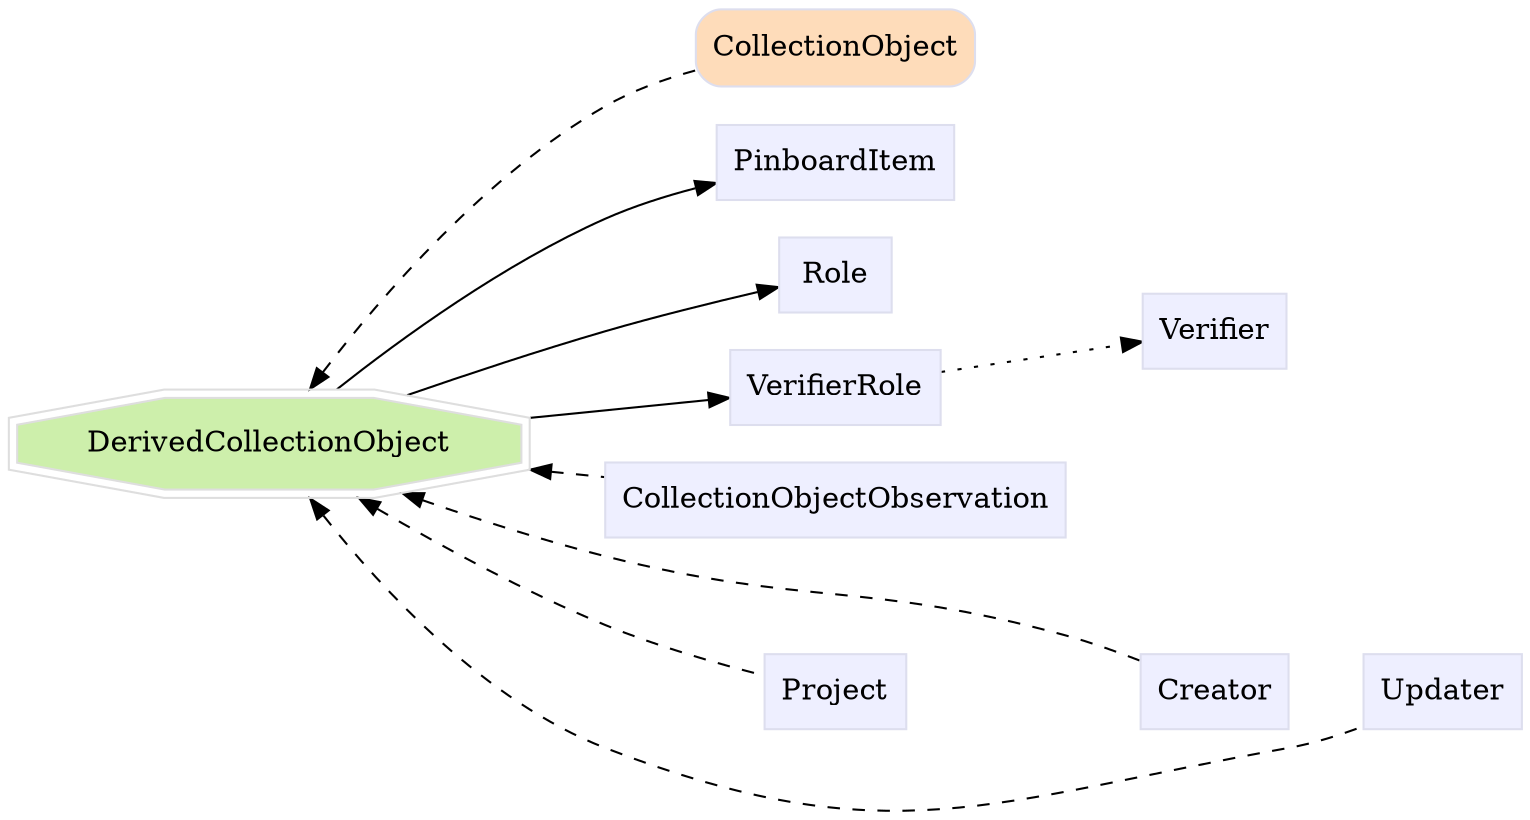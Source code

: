 digraph DerivedCollectionObject {
	graph [bb="0,0,621.86,381.19",
		label="",
		outputorder=edgesfirst,
		rankdir=LR
	];
	node [label="\N"];
	subgraph annotator_cluster {
		graph [rank=min];
	}
	subgraph core {
		CollectionObject	[color="#dddeee",
			fillcolor="#fedcba",
			group=core,
			height=0.51389,
			href="/develop/Data/models.html#collection-object",
			label=CollectionObject,
			pos="345.36,362.69",
			shape=Mrecord,
			style=filled,
			target=_top,
			width=1.5139];
	}
	subgraph supporting {
		DerivedCollectionObject	[color="#dedede",
			fillcolor="#cdefab",
			group=target,
			height=0.61111,
			href="/develop/Data/models.html#derived-collection-object",
			label=DerivedCollectionObject,
			pos="110.93,172.69",
			shape=doubleoctagon,
			style=filled,
			target=_top,
			width=3.0814];
		PinboardItem	[color="#dddeee",
			fillcolor="#eeefff",
			group=supporting,
			height=0.5,
			href="/develop/Data/models.html#pinboard-item",
			label=PinboardItem,
			pos="345.36,307.69",
			shape=box,
			style=filled,
			target=_top,
			width=1.2639];
		Role	[color="#dddeee",
			fillcolor="#eeefff",
			group=supporting,
			height=0.5,
			href="/develop/Data/models.html#role",
			label=Role,
			pos="345.36,253.69",
			shape=box,
			style=filled,
			target=_top,
			width=0.75];
		VerifierRole	[color="#dddeee",
			fillcolor="#eeefff",
			group=supporting,
			height=0.5,
			href="/develop/Data/models.html#verifier-role",
			label=VerifierRole,
			pos="345.36,199.69",
			shape=box,
			style=filled,
			target=_top,
			width=1.1528];
		Verifier	[color="#dddeee",
			fillcolor="#eeefff",
			group=supporting,
			height=0.5,
			href="/develop/Data/models.html#verifier",
			label=Verifier,
			pos="497.36,226.69",
			shape=box,
			style=filled,
			target=_top,
			width=0.79167];
		CollectionObjectObservation	[color="#dddeee",
			fillcolor="#eeefff",
			group=supporting,
			height=0.5,
			href="/develop/Data/models.html#collection-object-observation",
			label=CollectionObjectObservation,
			pos="345.36,145.69",
			shape=box,
			style=filled,
			target=_top,
			width=2.4306];
		Creator	[color="#dddeee",
			fillcolor="#eeefff",
			group=supporting,
			height=0.5,
			href="/develop/Data/models.html#creator",
			label=Creator,
			pos="497.36,53.689",
			shape=box,
			style=filled,
			target=_top,
			width=0.79167];
		Project	[color="#dddeee",
			fillcolor="#eeefff",
			group=supporting,
			height=0.5,
			href="/develop/Data/models.html#project",
			label=Project,
			pos="345.36,53.689",
			shape=box,
			style=filled,
			target=_top,
			width=0.76389];
		Updater	[color="#dddeee",
			fillcolor="#eeefff",
			group=supporting,
			height=0.5,
			href="/develop/Data/models.html#updater",
			label=Updater,
			pos="591.86,53.689",
			shape=box,
			style=filled,
			target=_top,
			width=0.83333];
	}
	DerivedCollectionObject -> CollectionObject	[dir=back,
		pos="s,126.2,194.93 132.16,203.64 157.44,239.99 203.99,299.75 257.86,334.69 267.79,341.13 279.33,346.2 290.68,350.15",
		style=dashed];
	DerivedCollectionObject -> PinboardItem	[pos="e,299.68,296.85 136.31,194.78 163.99,218.85 211.35,257.07 257.86,280.69 267.85,285.76 278.97,290.1 289.83,293.72"];
	DerivedCollectionObject -> Role	[pos="e,318.13,245.89 165.06,193.1 192.63,203.5 226.92,216.14 257.86,226.69 274.35,232.31 292.76,238.12 308.35,242.9"];
	DerivedCollectionObject -> VerifierRole	[pos="e,303.65,194.96 215.23,184.69 242.36,187.84 270.43,191.1 293.45,193.78"];
	DerivedCollectionObject -> CollectionObjectObservation	[dir=back,
		pos="s,215.23,160.69 225.24,159.53 236.16,158.26 247.11,156.99 257.71,155.76",
		style=dashed];
	DerivedCollectionObject -> Creator	[dir=back,
		pos="s,163.01,151.78 172.36,148.16 198.39,138.16 229.34,127.02 257.86,118.69 334.26,96.379 357.02,104.81 432.86,80.689 444.85,76.877 \
457.68,71.65 468.66,66.81",
		style=dashed];
	DerivedCollectionObject -> Project	[dir=back,
		pos="s,144.87,150.67 153.39,145.19 182,126.91 221.33,103.16 257.86,85.689 277.36,76.366 300.35,67.977 317.73,62.129",
		style=dashed];
	DerivedCollectionObject -> Updater	[dir=back,
		pos="s,125.61,150.53 131.38,141.99 155.9,106.49 201.7,49.959 257.86,26.689 367.9,-18.905 409.05,3.3937 525.86,26.689 537.97,29.103 550.64,\
33.815 561.54,38.636",
		style=dashed];
	Role -> Verifier	[pos="e,468.76,231.66 372.49,248.99 396.38,244.69 431.99,238.28 458.91,233.43",
		style=invis];
	VerifierRole -> Verifier	[pos="e,468.55,221.68 386.95,207 409.27,211.01 436.79,215.97 458.64,219.9",
		style=dotted];
	Creator -> Updater	[pos="e,561.7,53.689 525.86,53.689 533.89,53.689 542.82,53.689 551.43,53.689",
		style=invis];
	Project -> Creator	[pos="e,468.76,53.689 373.18,53.689 396.98,53.689 432.02,53.689 458.65,53.689",
		style=invis];
}

